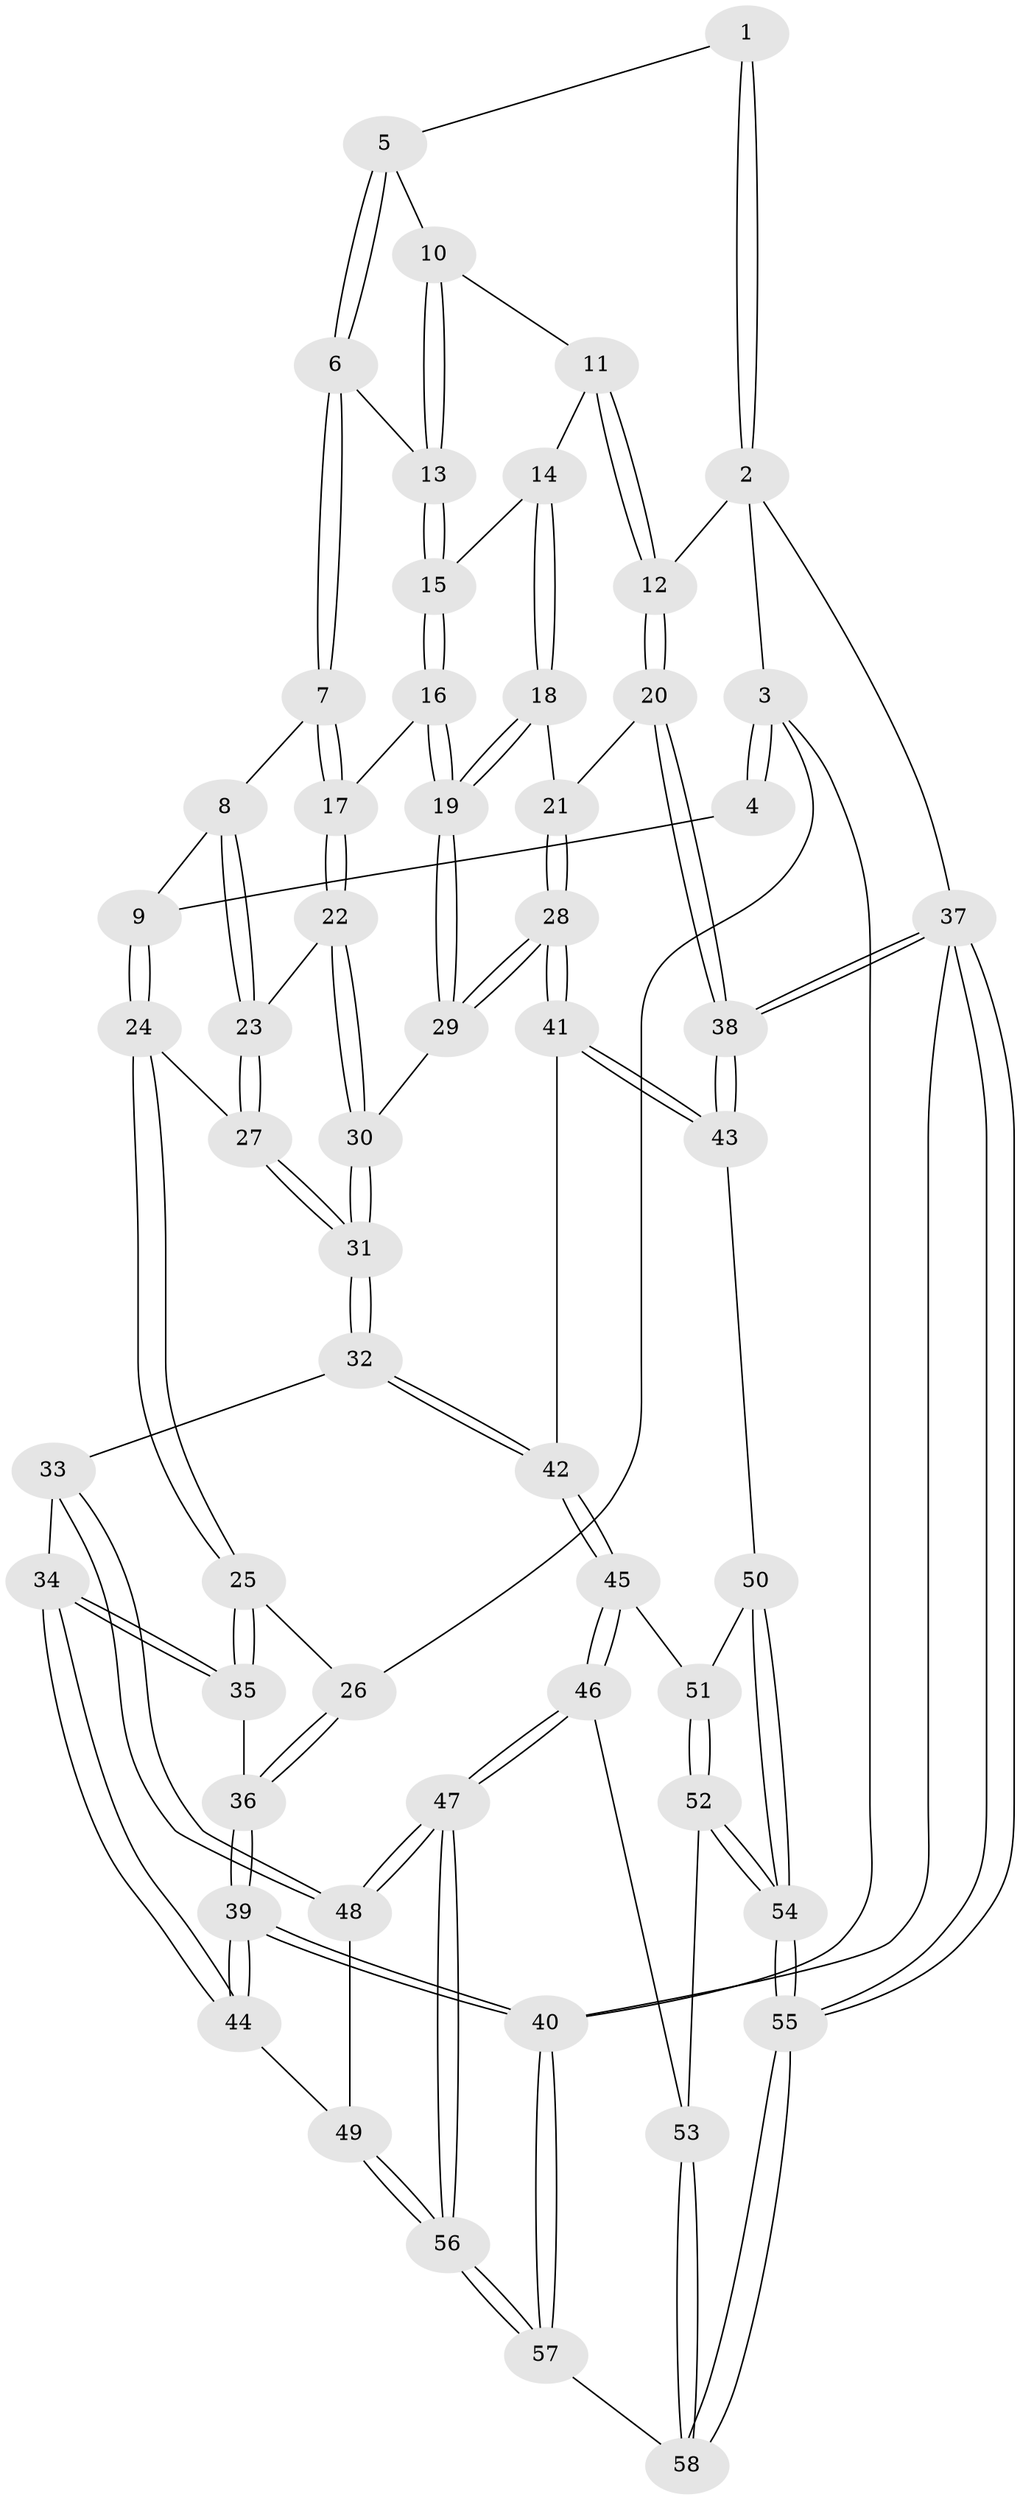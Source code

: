 // Generated by graph-tools (version 1.1) at 2025/27/03/09/25 03:27:15]
// undirected, 58 vertices, 142 edges
graph export_dot {
graph [start="1"]
  node [color=gray90,style=filled];
  1 [pos="+0.5678234740197798+0"];
  2 [pos="+1+0"];
  3 [pos="+0+0"];
  4 [pos="+0.27476315824397524+0"];
  5 [pos="+0.5759749246151367+0"];
  6 [pos="+0.5028637435642573+0.1785443343254515"];
  7 [pos="+0.4521046843070679+0.23342465277310703"];
  8 [pos="+0.4248560326927635+0.24612726554556888"];
  9 [pos="+0.39174490915912774+0.2577197986772104"];
  10 [pos="+0.770270394159147+0.1372140519449075"];
  11 [pos="+0.9152871123629513+0.15469606668497451"];
  12 [pos="+1+0.010101162278480291"];
  13 [pos="+0.6882223958151937+0.2424624635595162"];
  14 [pos="+0.8315546543219026+0.3218204688630225"];
  15 [pos="+0.6920438847603584+0.26818993939755054"];
  16 [pos="+0.6526902437986665+0.38966651261810425"];
  17 [pos="+0.6343520993138819+0.3943169558233853"];
  18 [pos="+0.8329443790582419+0.3435634429240177"];
  19 [pos="+0.6865018487961844+0.4084575274977283"];
  20 [pos="+1+0.37826393885909027"];
  21 [pos="+0.8584701636853308+0.38146020919273116"];
  22 [pos="+0.6274787173454145+0.40167662901107737"];
  23 [pos="+0.5264297166250277+0.4139527660076491"];
  24 [pos="+0.25464814018461623+0.33839531845238474"];
  25 [pos="+0.25005275339797134+0.3394582612370919"];
  26 [pos="+0+0"];
  27 [pos="+0.45846963891266324+0.45841137976779756"];
  28 [pos="+0.8196826052337582+0.5518443513935715"];
  29 [pos="+0.7464239653879019+0.48840232592073646"];
  30 [pos="+0.5579620903416262+0.5658628061738058"];
  31 [pos="+0.5427206621135918+0.590145315329383"];
  32 [pos="+0.540390100914969+0.6248745245935319"];
  33 [pos="+0.5389696841141518+0.6259268345266915"];
  34 [pos="+0.26213224789383593+0.6270681417412526"];
  35 [pos="+0.22721837736634679+0.5270527454991698"];
  36 [pos="+0+0.5907625828700794"];
  37 [pos="+1+1"];
  38 [pos="+1+0.6524864369983626"];
  39 [pos="+0+0.9783592708199794"];
  40 [pos="+0+1"];
  41 [pos="+0.8389966937918983+0.5973348206862765"];
  42 [pos="+0.7113189517959668+0.6762007076629027"];
  43 [pos="+1+0.6577553201780126"];
  44 [pos="+0.2331723159826285+0.7418575574171634"];
  45 [pos="+0.710457434355785+0.7746969998891587"];
  46 [pos="+0.6512660858474196+0.8654979766328127"];
  47 [pos="+0.5593856516094894+0.9075926831527384"];
  48 [pos="+0.5141130030732461+0.7427370041385145"];
  49 [pos="+0.3086790106674294+0.8180902917202904"];
  50 [pos="+0.9741638887379668+0.7331325764320091"];
  51 [pos="+0.8262446443848999+0.8442526952119362"];
  52 [pos="+0.8244209593652531+0.9259751707840372"];
  53 [pos="+0.7515774874202791+0.9352896752545656"];
  54 [pos="+0.8737059792056734+0.9736202459276216"];
  55 [pos="+1+1"];
  56 [pos="+0.44642314572448283+1"];
  57 [pos="+0.43814021450410406+1"];
  58 [pos="+0.6311116368428638+1"];
  1 -- 2;
  1 -- 2;
  1 -- 5;
  2 -- 3;
  2 -- 12;
  2 -- 37;
  3 -- 4;
  3 -- 4;
  3 -- 26;
  3 -- 40;
  4 -- 9;
  5 -- 6;
  5 -- 6;
  5 -- 10;
  6 -- 7;
  6 -- 7;
  6 -- 13;
  7 -- 8;
  7 -- 17;
  7 -- 17;
  8 -- 9;
  8 -- 23;
  8 -- 23;
  9 -- 24;
  9 -- 24;
  10 -- 11;
  10 -- 13;
  10 -- 13;
  11 -- 12;
  11 -- 12;
  11 -- 14;
  12 -- 20;
  12 -- 20;
  13 -- 15;
  13 -- 15;
  14 -- 15;
  14 -- 18;
  14 -- 18;
  15 -- 16;
  15 -- 16;
  16 -- 17;
  16 -- 19;
  16 -- 19;
  17 -- 22;
  17 -- 22;
  18 -- 19;
  18 -- 19;
  18 -- 21;
  19 -- 29;
  19 -- 29;
  20 -- 21;
  20 -- 38;
  20 -- 38;
  21 -- 28;
  21 -- 28;
  22 -- 23;
  22 -- 30;
  22 -- 30;
  23 -- 27;
  23 -- 27;
  24 -- 25;
  24 -- 25;
  24 -- 27;
  25 -- 26;
  25 -- 35;
  25 -- 35;
  26 -- 36;
  26 -- 36;
  27 -- 31;
  27 -- 31;
  28 -- 29;
  28 -- 29;
  28 -- 41;
  28 -- 41;
  29 -- 30;
  30 -- 31;
  30 -- 31;
  31 -- 32;
  31 -- 32;
  32 -- 33;
  32 -- 42;
  32 -- 42;
  33 -- 34;
  33 -- 48;
  33 -- 48;
  34 -- 35;
  34 -- 35;
  34 -- 44;
  34 -- 44;
  35 -- 36;
  36 -- 39;
  36 -- 39;
  37 -- 38;
  37 -- 38;
  37 -- 55;
  37 -- 55;
  37 -- 40;
  38 -- 43;
  38 -- 43;
  39 -- 40;
  39 -- 40;
  39 -- 44;
  39 -- 44;
  40 -- 57;
  40 -- 57;
  41 -- 42;
  41 -- 43;
  41 -- 43;
  42 -- 45;
  42 -- 45;
  43 -- 50;
  44 -- 49;
  45 -- 46;
  45 -- 46;
  45 -- 51;
  46 -- 47;
  46 -- 47;
  46 -- 53;
  47 -- 48;
  47 -- 48;
  47 -- 56;
  47 -- 56;
  48 -- 49;
  49 -- 56;
  49 -- 56;
  50 -- 51;
  50 -- 54;
  50 -- 54;
  51 -- 52;
  51 -- 52;
  52 -- 53;
  52 -- 54;
  52 -- 54;
  53 -- 58;
  53 -- 58;
  54 -- 55;
  54 -- 55;
  55 -- 58;
  55 -- 58;
  56 -- 57;
  56 -- 57;
  57 -- 58;
}
